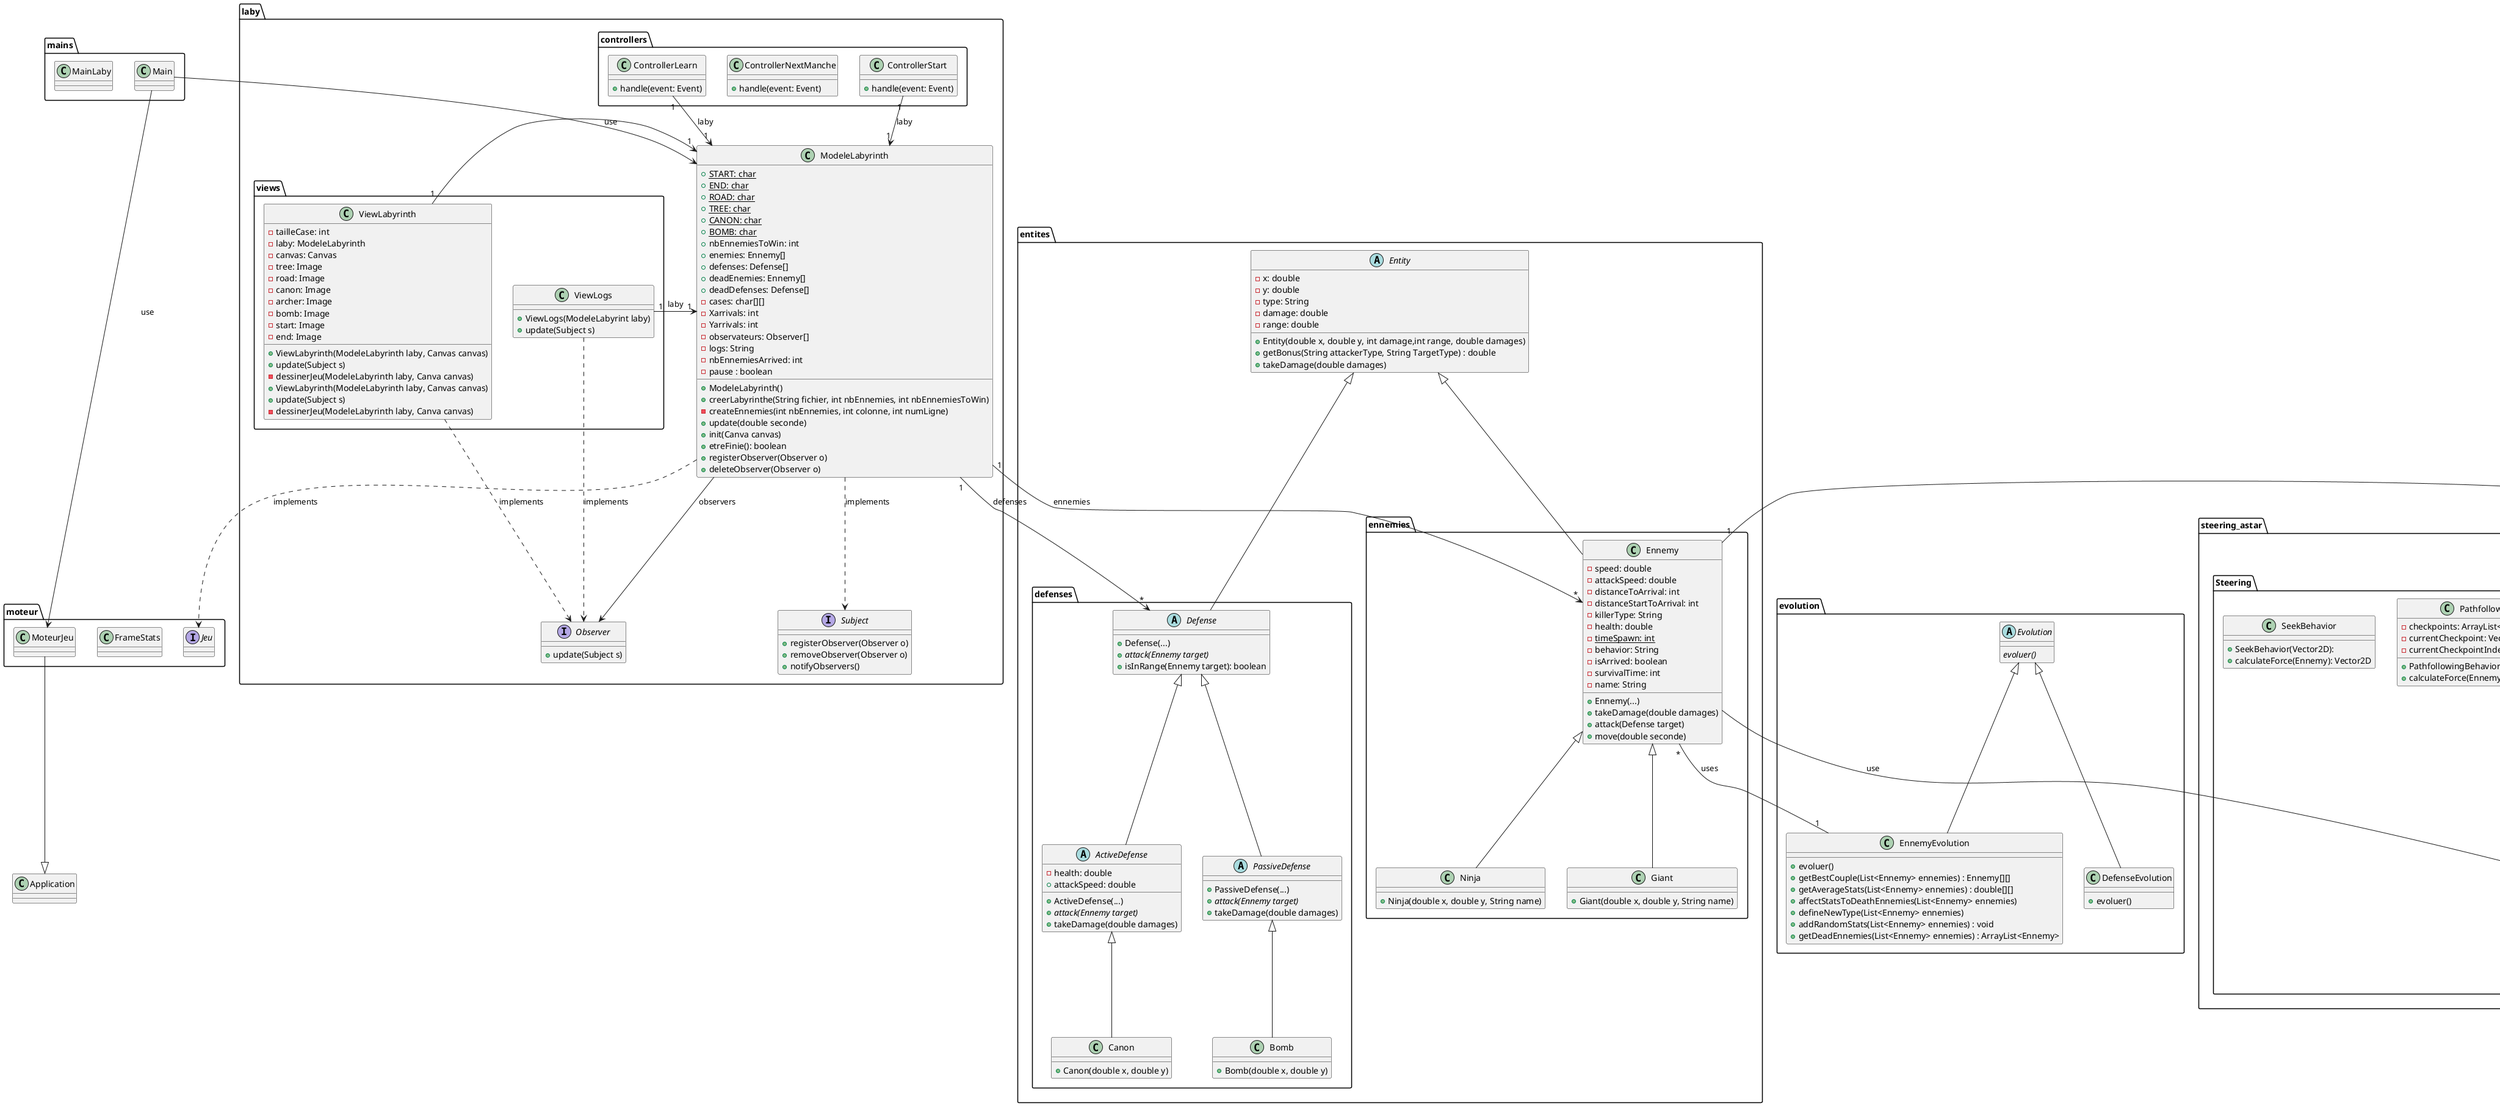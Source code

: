 @startuml

package entites{
    abstract class Entity {
        - x: double
        - y: double
        - type: String
        - damage: double
        - range: double

        + Entity(double x, double y, int damage,int range, double damages)
        + getBonus(String attackerType, String TargetType) : double
        + takeDamage(double damages)
    }
    package defenses{
        abstract class Defense {
            + Defense(...)
            + {abstract} attack(Ennemy target)
            + isInRange(Ennemy target): boolean
        }

        abstract class ActiveDefense {
            - health: double
            + attackSpeed: double

            + ActiveDefense(...)
            + {abstract} attack(Ennemy target)
            + takeDamage(double damages)
        }

        abstract class PassiveDefense {
            + PassiveDefense(...)
            + {abstract} attack(Ennemy target)
            + takeDamage(double damages)
        }

        class Canon {
            + Canon(double x, double y)
        }

        class Bomb {
            + Bomb(double x, double y)
        }
    }
    package ennemies{
        class Ennemy {
            - speed: double
            - attackSpeed: double
            - distanceToArrival: int
            - distanceStartToArrival: int
            - killerType: String
            - health: double
            - {static} timeSpawn: int
            - behavior: String
            - isArrived: boolean
            - survivalTime: int
            - name: String


            + Ennemy(...)
            + takeDamage(double damages)
            + attack(Defense target)
            + move(double seconde)


        }
        class Ninja {
            + Ninja(double x, double y, String name)
        }

        class Giant {
            + Giant(double x, double y, String name)
        }
    }
}
package evolution{
    abstract class Evolution {
        {abstract} evoluer()
    }
    class EnnemyEvolution {
        +evoluer()
        +getBestCouple(List<Ennemy> ennemies) : Ennemy[][]
        +getAverageStats(List<Ennemy> ennemies) : double[][]
        +affectStatsToDeathEnnemies(List<Ennemy> ennemies)
        +defineNewType(List<Ennemy> ennemies)
        +addRandomStats(List<Ennemy> ennemies) : void
        +getDeadEnnemies(List<Ennemy> ennemies) : ArrayList<Ennemy>
    }

    class DefenseEvolution {
        +evoluer()
    }

}
package laby{
    class ModeleLabyrinth {
        + {static} START: char
        + {static} END: char
        + {static} ROAD: char
        + {static} TREE: char
        + {static} CANON: char
        + {static} BOMB: char
        + nbEnnemiesToWin: int
        + enemies: Ennemy[]
        + defenses: Defense[]
        + deadEnemies: Ennemy[]
        + deadDefenses: Defense[]
        - cases: char[][]
        - Xarrivals: int
        - Yarrivals: int
        - observateurs: Observer[]
        - logs: String
        - nbEnnemiesArrived: int
        - pause : boolean

        + ModeleLabyrinth()
        + creerLabyrinthe(String fichier, int nbEnnemies, int nbEnnemiesToWin)
        - createEnnemies(int nbEnnemies, int colonne, int numLigne)
        + update(double seconde)
        + init(Canva canvas)
        + etreFinie(): boolean
        + registerObserver(Observer o)
        + deleteObserver(Observer o)

    }
    interface Observer {
        + update(Subject s)
    }
    interface Subject {
        + registerObserver(Observer o)
        + removeObserver(Observer o)
        + notifyObservers()
    }

    package controllers{
        class ControllerLearn {
            + handle(event: Event)
        }

        class ControllerNextManche {
            + handle(event: Event)
        }

        class ControllerStart {
            + handle(event: Event)
        }
    }

    package views{
        class ViewLabyrinth {
            - tailleCase: int
            - laby: ModeleLabyrinth
            - canvas: Canvas
            - tree: Image
            - road: Image
            - canon: Image
            - archer: Image
            - bomb: Image
            - start: Image
            - end: Image

            + ViewLabyrinth(ModeleLabyrinth laby, Canvas canvas)
            + update(Subject s)
            - dessinerJeu(ModeleLabyrinth laby, Canva canvas)
        }
        class ViewLogs {
            + ViewLogs(ModeleLabyrint laby)
            + update(Subject s)
        }

        class ViewLabyrinth {
            + ViewLabyrinth(ModeleLabyrinth laby, Canvas canvas)
            + update(Subject s)
            - dessinerJeu(ModeleLabyrinth laby, Canva canvas)
        }
    }
}

package mains{
    class Main {
    }
    class MainLaby
}

package moteur{
    class MoteurJeu {}
    class FrameStats{}
    interface Jeu {
    }
}

package steering_astar{
    package Astar{
        class Astar {
          + Astar():
          ~ isValid(char[][], Vector2D): boolean
          ~ isUnblocked(char[][], Vector2D): boolean
          ~ isDestination(Vector2D, Vector2D): boolean
          ~ calculateHValue(Vector2D, Vector2D): double
          - tracePath(Cell[][], Vector2D): ArrayList<Vector2D>
          + aStarSearch(char[][], int, int, Vector2D, Vector2D, String): ArrayList<Vector2D>
          - createTowerAvoidanceCostGrid(char[][], String): double[][]
          - countNearbyTowers(char[][], Vector2D): int
          - getNearTower(char[][]): double[][]
        }
        class Cell {
          + parent: Vector2D
          + f: double
          + g: double
          + h: double

          + Cell():
          + Cell(Vector2D, double, double, double):
        }
        class Details {
            + value: double
            + i : double
            + j : double

          + Details(double, double, double):
        }
    }

    package Steering{
        abstract class Behavior {
          - target: Vector2D
          - {static} final double targetRadius: double
          # final double ACCELERATION_DIVISER: double
          + Behavior():
          + {abstract}calculateForce(Ennemy): Vector2D
        }
        class PathfollowingBehavior {
            - checkpoints: ArrayList<Vector2D>
            - currentCheckpoint: Vector2D
            - currentCheckpointIndex: int

          + PathfollowingBehavior(ArrayList<Vector2D>):
          + calculateForce(Ennemy): Vector2D
        }
        class SeekBehavior {
          + SeekBehavior(Vector2D):
          + calculateForce(Ennemy): Vector2D
        }
        class Vector2D {
        - x: double
        - y: double

          + Vector2D(double, double):
          + equals(Object): boolean
          + scale(double): Vector2D
          + subtract(Vector2D): Vector2D
          + normalize(): Vector2D
          + magnitude(): double
          + distanceTo(Vector2D): double
          - getCloser(Vector2D, Vector2D): Vector2D
          + getCloserPairIndex(char[][], char): double[]
          + toString(): String
          + add(Vector2D): Vector2D
          + getPairIndex(char[][], char): int[]
        }
    }
}


'CLASSES
'ALGOS STEERING ET A*

'RELATIONS ENTRE LES CLASSES
ModeleLabyrinth "1" <-- "1" ViewLabyrinth
Entity <|-- Ennemy
Entity <|-- Defense
Defense <|-- ActiveDefense
Defense <|-- PassiveDefense
ActiveDefense <|-- Canon
PassiveDefense <|-- Bomb
Ennemy <|-- Giant
Ennemy <|-- Ninja
Behavior "1" <-- "1" Ennemy
ControllerLearn "1" --> "1" ModeleLabyrinth: laby
ControllerStart "1" --> "1" ModeleLabyrinth: laby
ModeleLabyrinth "1" --> "*" Ennemy: ennemies
ModeleLabyrinth "1" --> "*" Defense: defenses
ViewLogs "1" --> "1" ModeleLabyrinth: laby
ViewLabyrinth ..> Observer: implements
ViewLogs ..> Observer: implements
ModeleLabyrinth --> Observer: observers
Main --> MoteurJeu: use
MoteurJeu --|> Application
ModeleLabyrinth ..> Jeu: implements
ModeleLabyrinth ..> Subject: implements
Main --> ModeleLabyrinth: use
Ennemy --> Vector2D: use
Evolution <|-- EnnemyEvolution
Evolution <|-- DefenseEvolution
Ennemy "*" -- "1" EnnemyEvolution: uses

'RELATIONS ALGOS STEERING ET A*
Cell *--> Vector2D : "1"
Behavior "1" *--> "1" Vector2D : "target"
PathfollowingBehavior "1" *--> "checkpoints\n*" Vector2D


'Astar -[#595959,dashed]-> Cell : "«create»"
'Astar -[#595959,dashed]-> Details : "«create»"
'Astar.Astar -[#595959,dashed]-> Astar.Vector2D : "«create»"
'Behavior                   "1" *-[#595959,plain]-> "target\n1" Vector2D
'Cell                       "1" *-[#595959,plain]-> "parent\n1" Vector2D
'Cell                        -[#595959,dashed]->  Vector2D                   : "«create»"
'PathfollowingBehavior       -[#000082,plain]-^  Behavior
'PathfollowingBehavior       -[#595959,dashed]->  SeekBehavior               : "«create»"
'PathfollowingBehavior      "1" *-[#595959,plain]-> "checkpoints\n*" Vector2D
'SeekBehavior                -[#000082,plain]-^  Behavior

'NOTES
'note left of ViewLabyrinth::boxSize
'    Taille d'une case
'end note
'note left of Giant
'    Exemple d'un ennemi
'end note
'note left of Canon
'    Exemple d'une défense active
'end note
'note left of MoteurJeu
'    Crée/enregistre les observers
'end note
@enduml

